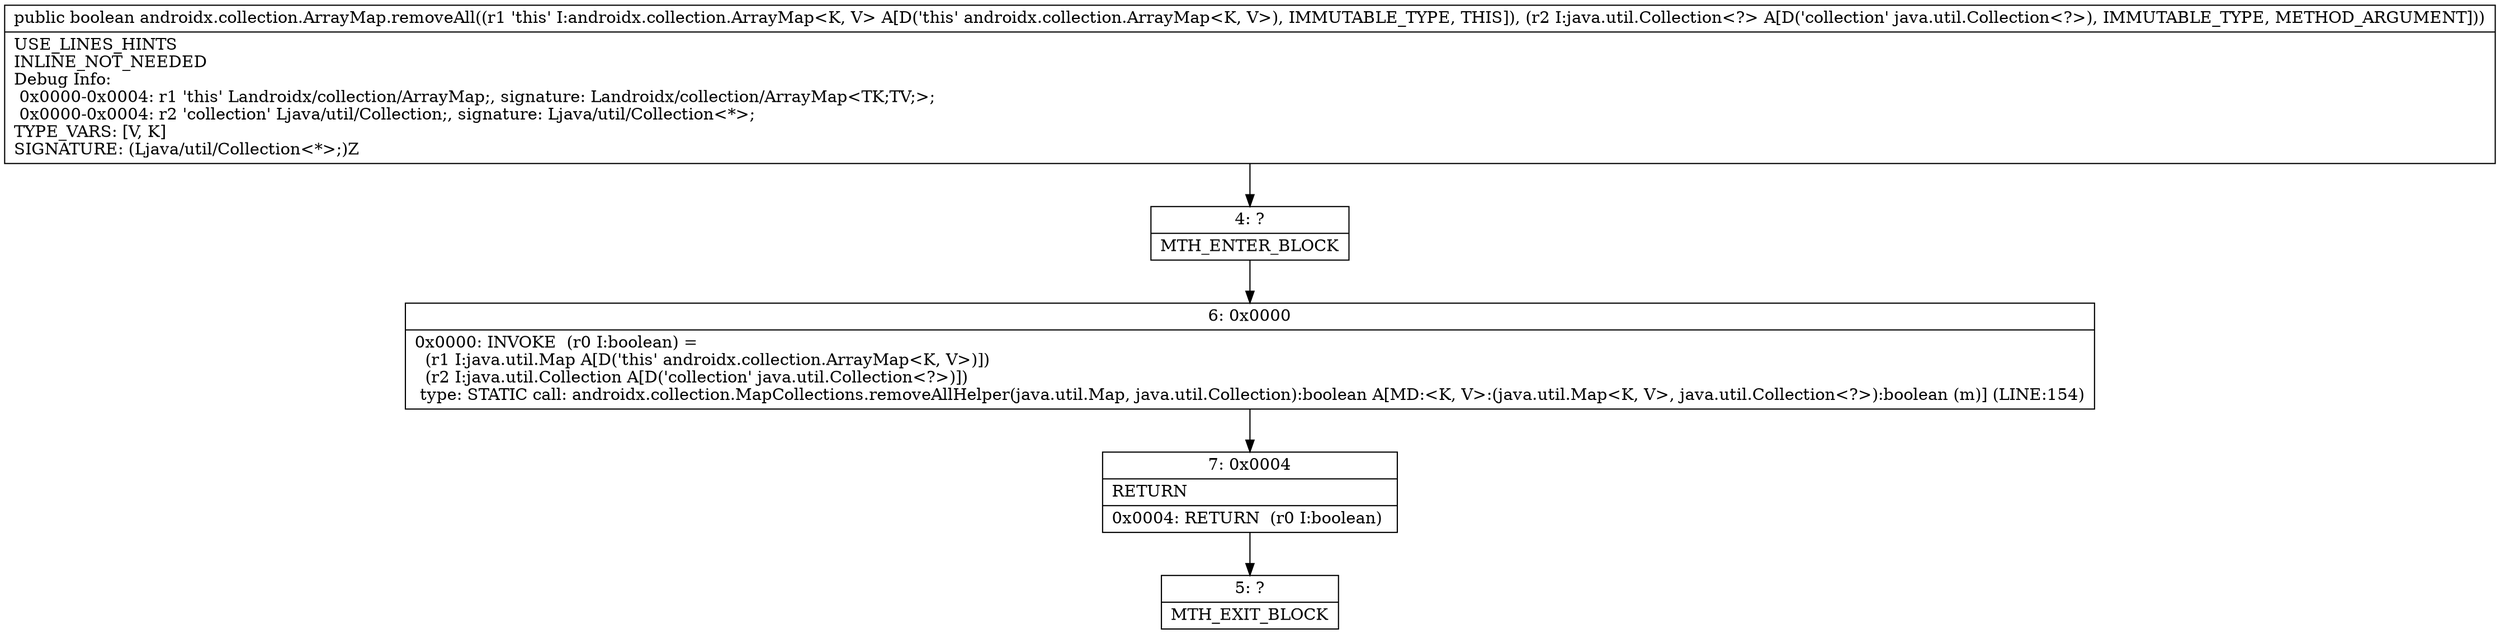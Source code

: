 digraph "CFG forandroidx.collection.ArrayMap.removeAll(Ljava\/util\/Collection;)Z" {
Node_4 [shape=record,label="{4\:\ ?|MTH_ENTER_BLOCK\l}"];
Node_6 [shape=record,label="{6\:\ 0x0000|0x0000: INVOKE  (r0 I:boolean) = \l  (r1 I:java.util.Map A[D('this' androidx.collection.ArrayMap\<K, V\>)])\l  (r2 I:java.util.Collection A[D('collection' java.util.Collection\<?\>)])\l type: STATIC call: androidx.collection.MapCollections.removeAllHelper(java.util.Map, java.util.Collection):boolean A[MD:\<K, V\>:(java.util.Map\<K, V\>, java.util.Collection\<?\>):boolean (m)] (LINE:154)\l}"];
Node_7 [shape=record,label="{7\:\ 0x0004|RETURN\l|0x0004: RETURN  (r0 I:boolean) \l}"];
Node_5 [shape=record,label="{5\:\ ?|MTH_EXIT_BLOCK\l}"];
MethodNode[shape=record,label="{public boolean androidx.collection.ArrayMap.removeAll((r1 'this' I:androidx.collection.ArrayMap\<K, V\> A[D('this' androidx.collection.ArrayMap\<K, V\>), IMMUTABLE_TYPE, THIS]), (r2 I:java.util.Collection\<?\> A[D('collection' java.util.Collection\<?\>), IMMUTABLE_TYPE, METHOD_ARGUMENT]))  | USE_LINES_HINTS\lINLINE_NOT_NEEDED\lDebug Info:\l  0x0000\-0x0004: r1 'this' Landroidx\/collection\/ArrayMap;, signature: Landroidx\/collection\/ArrayMap\<TK;TV;\>;\l  0x0000\-0x0004: r2 'collection' Ljava\/util\/Collection;, signature: Ljava\/util\/Collection\<*\>;\lTYPE_VARS: [V, K]\lSIGNATURE: (Ljava\/util\/Collection\<*\>;)Z\l}"];
MethodNode -> Node_4;Node_4 -> Node_6;
Node_6 -> Node_7;
Node_7 -> Node_5;
}

